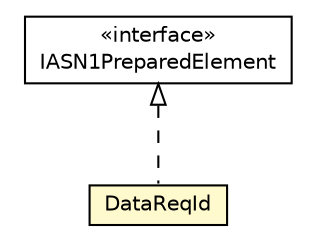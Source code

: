 #!/usr/local/bin/dot
#
# Class diagram 
# Generated by UMLGraph version R5_6-24-gf6e263 (http://www.umlgraph.org/)
#

digraph G {
	edge [fontname="Helvetica",fontsize=10,labelfontname="Helvetica",labelfontsize=10];
	node [fontname="Helvetica",fontsize=10,shape=plaintext];
	nodesep=0.25;
	ranksep=0.5;
	// org.universAAL.lddi.lib.ieeex73std.org.bn.coders.IASN1PreparedElement
	c123996 [label=<<table title="org.universAAL.lddi.lib.ieeex73std.org.bn.coders.IASN1PreparedElement" border="0" cellborder="1" cellspacing="0" cellpadding="2" port="p" href="../../org/bn/coders/IASN1PreparedElement.html">
		<tr><td><table border="0" cellspacing="0" cellpadding="1">
<tr><td align="center" balign="center"> &#171;interface&#187; </td></tr>
<tr><td align="center" balign="center"> IASN1PreparedElement </td></tr>
		</table></td></tr>
		</table>>, URL="../../org/bn/coders/IASN1PreparedElement.html", fontname="Helvetica", fontcolor="black", fontsize=10.0];
	// org.universAAL.lddi.lib.ieeex73std.x73.p20601.DataReqId
	c124209 [label=<<table title="org.universAAL.lddi.lib.ieeex73std.x73.p20601.DataReqId" border="0" cellborder="1" cellspacing="0" cellpadding="2" port="p" bgcolor="lemonChiffon" href="./DataReqId.html">
		<tr><td><table border="0" cellspacing="0" cellpadding="1">
<tr><td align="center" balign="center"> DataReqId </td></tr>
		</table></td></tr>
		</table>>, URL="./DataReqId.html", fontname="Helvetica", fontcolor="black", fontsize=10.0];
	//org.universAAL.lddi.lib.ieeex73std.x73.p20601.DataReqId implements org.universAAL.lddi.lib.ieeex73std.org.bn.coders.IASN1PreparedElement
	c123996:p -> c124209:p [dir=back,arrowtail=empty,style=dashed];
}

